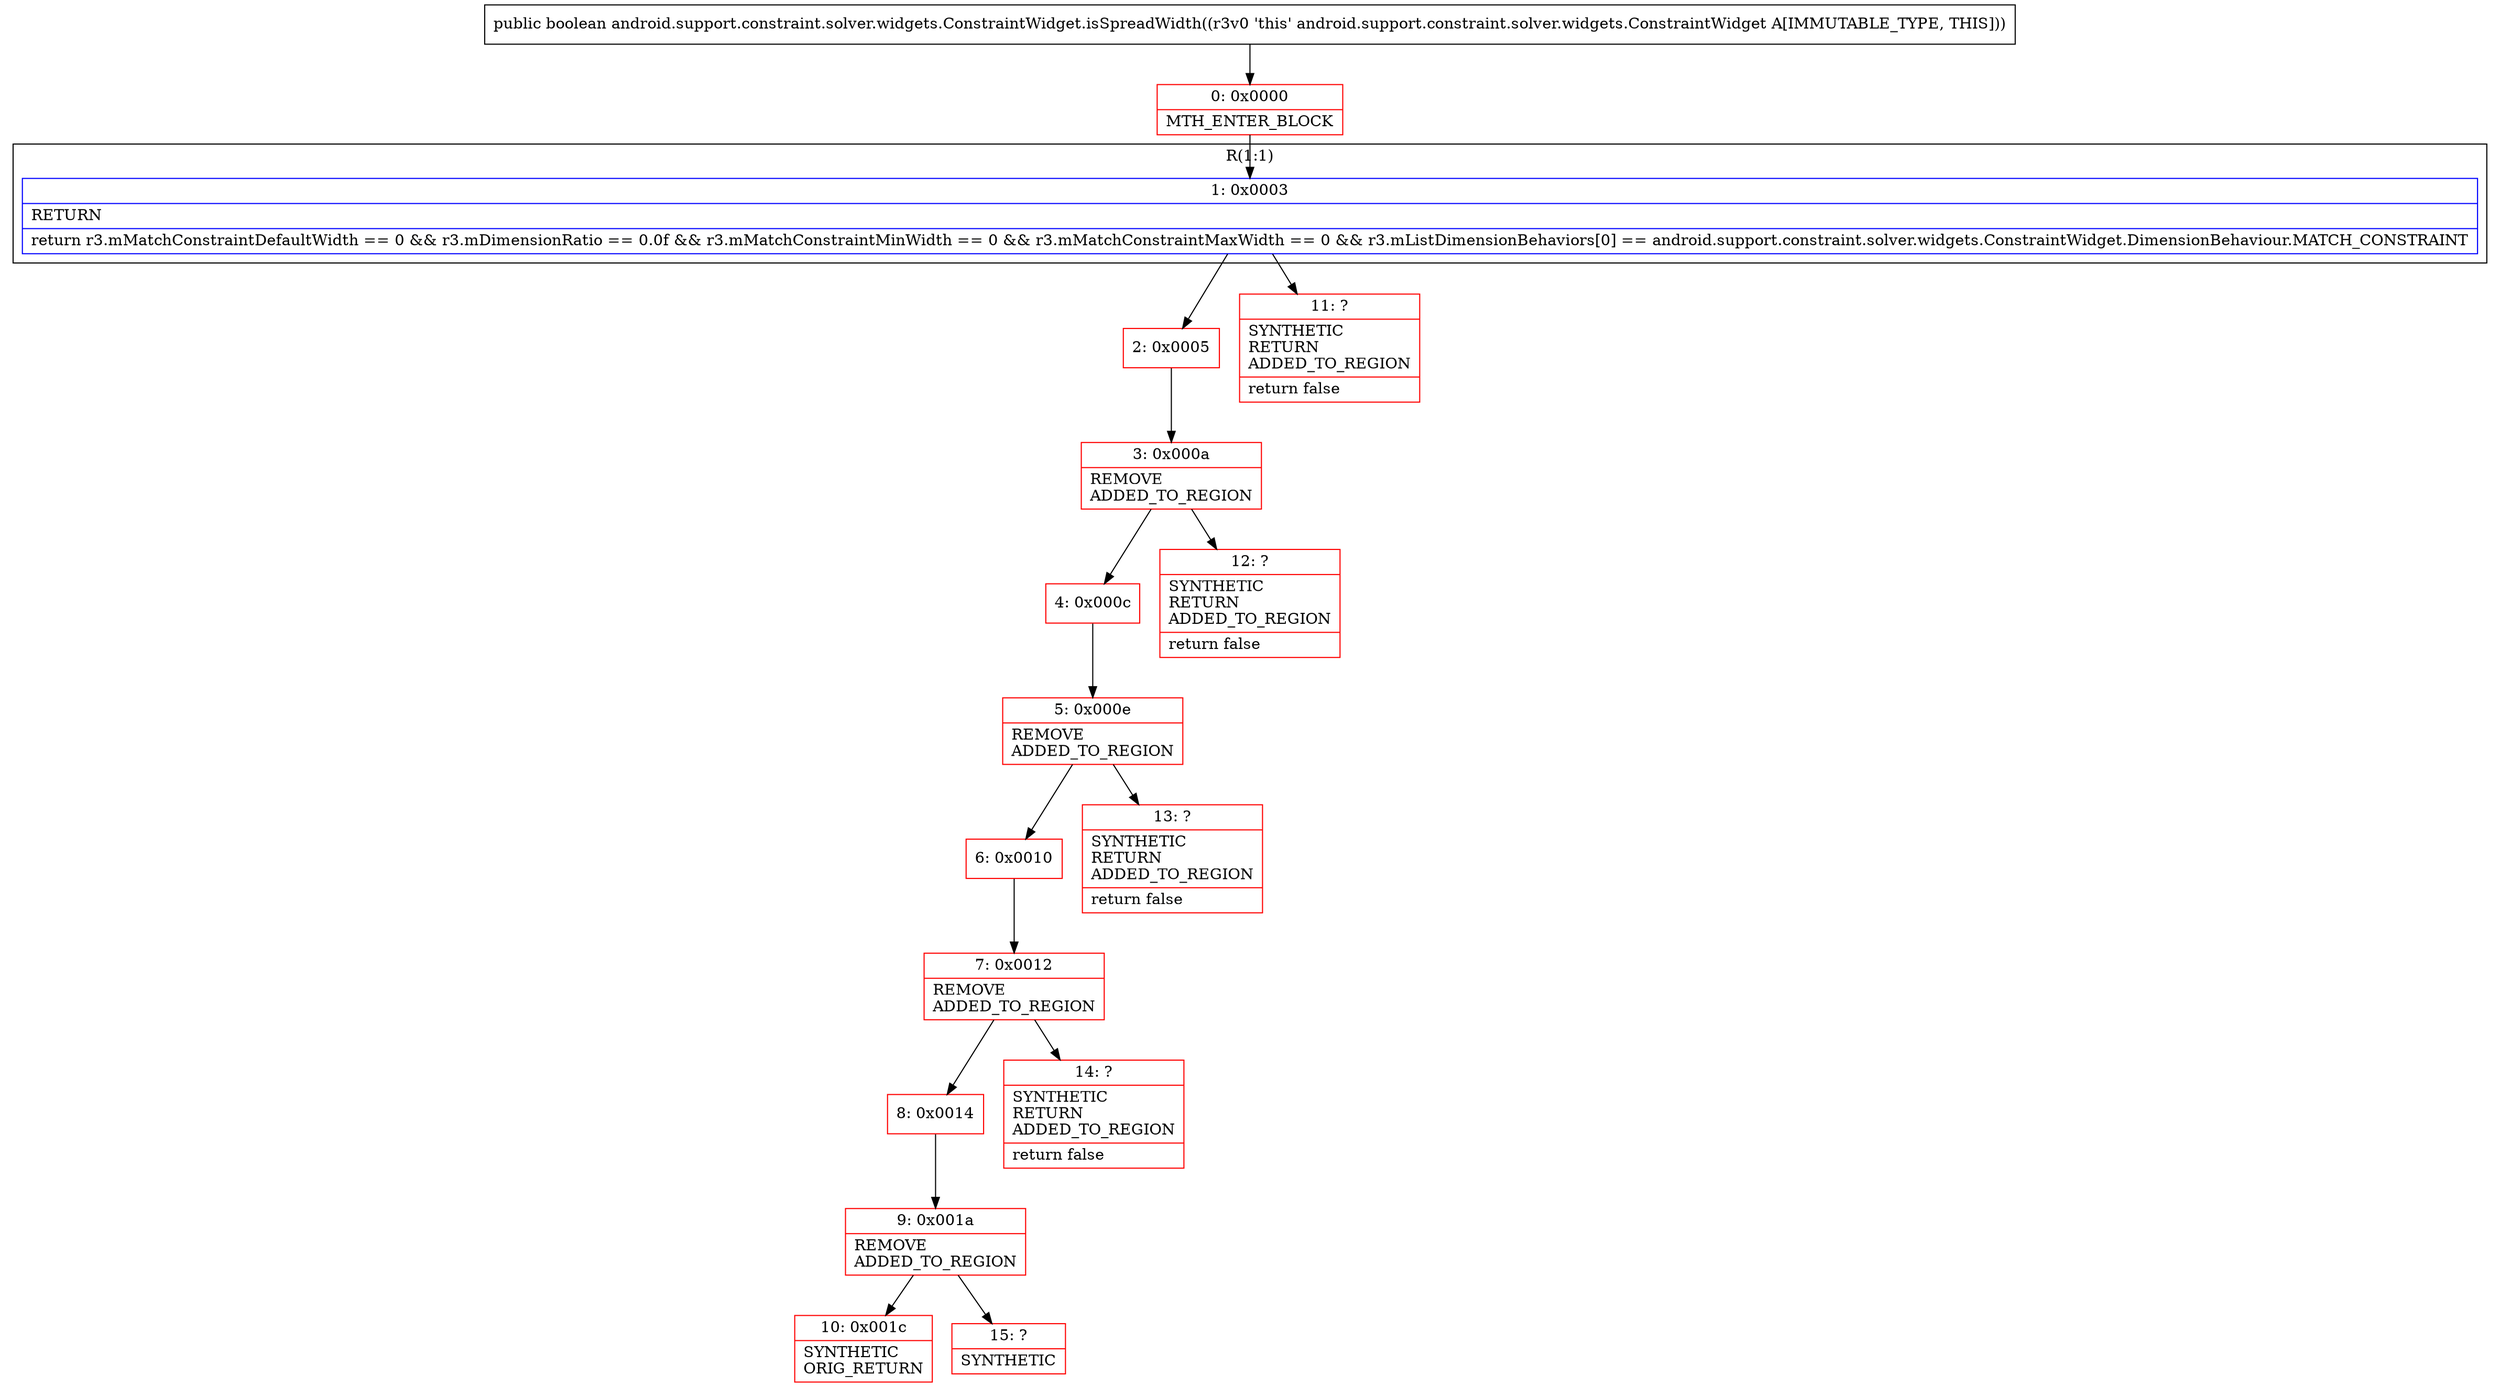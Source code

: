 digraph "CFG forandroid.support.constraint.solver.widgets.ConstraintWidget.isSpreadWidth()Z" {
subgraph cluster_Region_1059723830 {
label = "R(1:1)";
node [shape=record,color=blue];
Node_1 [shape=record,label="{1\:\ 0x0003|RETURN\l|return r3.mMatchConstraintDefaultWidth == 0 && r3.mDimensionRatio == 0.0f && r3.mMatchConstraintMinWidth == 0 && r3.mMatchConstraintMaxWidth == 0 && r3.mListDimensionBehaviors[0] == android.support.constraint.solver.widgets.ConstraintWidget.DimensionBehaviour.MATCH_CONSTRAINT\l}"];
}
Node_0 [shape=record,color=red,label="{0\:\ 0x0000|MTH_ENTER_BLOCK\l}"];
Node_2 [shape=record,color=red,label="{2\:\ 0x0005}"];
Node_3 [shape=record,color=red,label="{3\:\ 0x000a|REMOVE\lADDED_TO_REGION\l}"];
Node_4 [shape=record,color=red,label="{4\:\ 0x000c}"];
Node_5 [shape=record,color=red,label="{5\:\ 0x000e|REMOVE\lADDED_TO_REGION\l}"];
Node_6 [shape=record,color=red,label="{6\:\ 0x0010}"];
Node_7 [shape=record,color=red,label="{7\:\ 0x0012|REMOVE\lADDED_TO_REGION\l}"];
Node_8 [shape=record,color=red,label="{8\:\ 0x0014}"];
Node_9 [shape=record,color=red,label="{9\:\ 0x001a|REMOVE\lADDED_TO_REGION\l}"];
Node_10 [shape=record,color=red,label="{10\:\ 0x001c|SYNTHETIC\lORIG_RETURN\l}"];
Node_11 [shape=record,color=red,label="{11\:\ ?|SYNTHETIC\lRETURN\lADDED_TO_REGION\l|return false\l}"];
Node_12 [shape=record,color=red,label="{12\:\ ?|SYNTHETIC\lRETURN\lADDED_TO_REGION\l|return false\l}"];
Node_13 [shape=record,color=red,label="{13\:\ ?|SYNTHETIC\lRETURN\lADDED_TO_REGION\l|return false\l}"];
Node_14 [shape=record,color=red,label="{14\:\ ?|SYNTHETIC\lRETURN\lADDED_TO_REGION\l|return false\l}"];
Node_15 [shape=record,color=red,label="{15\:\ ?|SYNTHETIC\l}"];
MethodNode[shape=record,label="{public boolean android.support.constraint.solver.widgets.ConstraintWidget.isSpreadWidth((r3v0 'this' android.support.constraint.solver.widgets.ConstraintWidget A[IMMUTABLE_TYPE, THIS])) }"];
MethodNode -> Node_0;
Node_1 -> Node_2;
Node_1 -> Node_11;
Node_0 -> Node_1;
Node_2 -> Node_3;
Node_3 -> Node_4;
Node_3 -> Node_12;
Node_4 -> Node_5;
Node_5 -> Node_6;
Node_5 -> Node_13;
Node_6 -> Node_7;
Node_7 -> Node_8;
Node_7 -> Node_14;
Node_8 -> Node_9;
Node_9 -> Node_10;
Node_9 -> Node_15;
}

